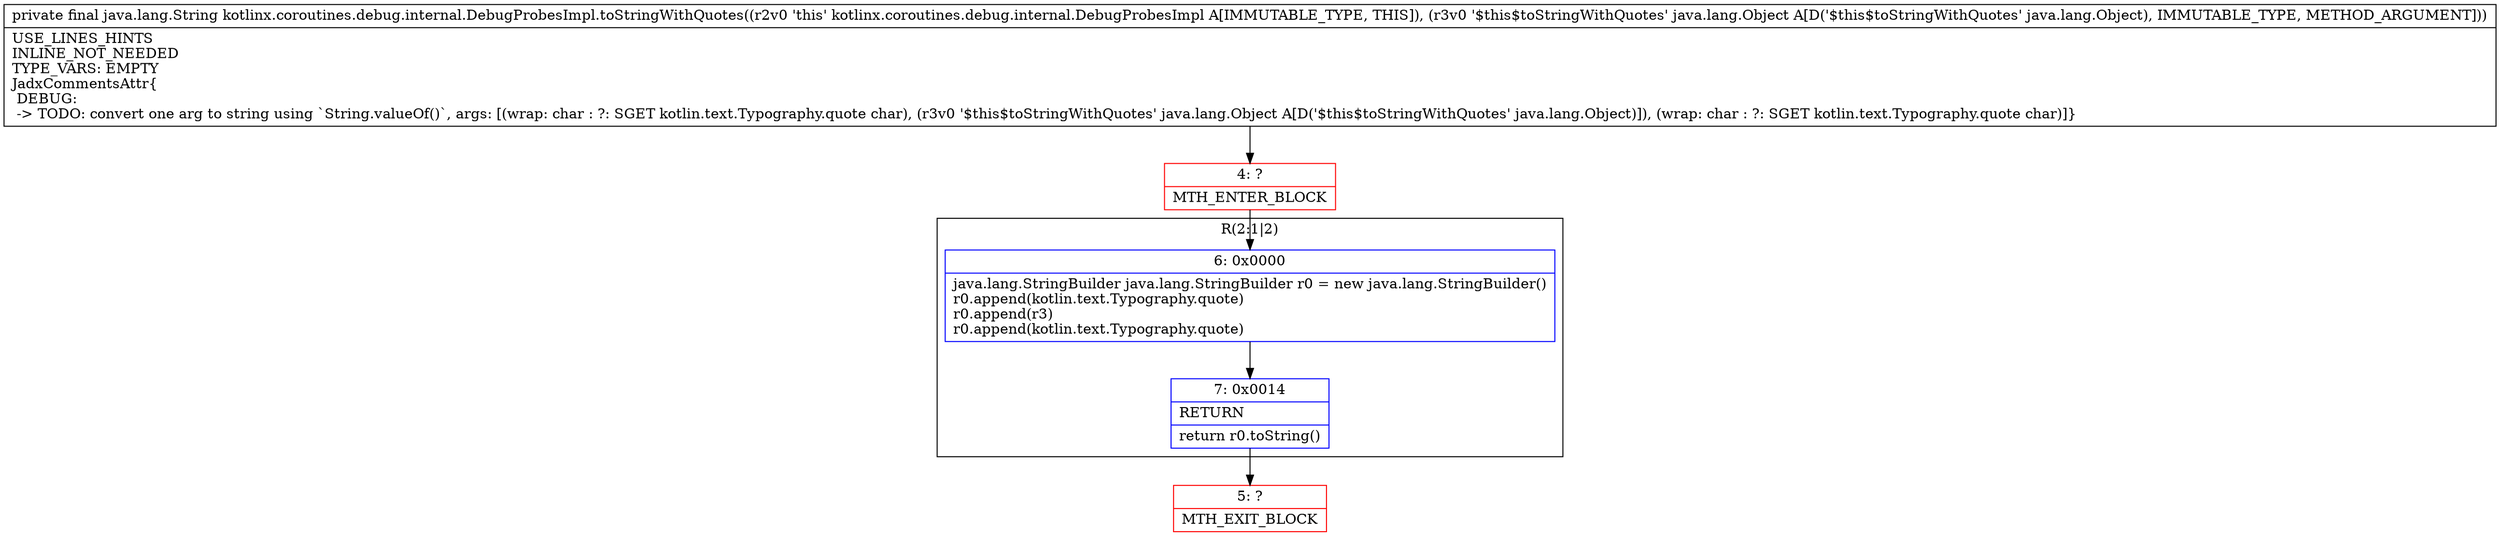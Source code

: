 digraph "CFG forkotlinx.coroutines.debug.internal.DebugProbesImpl.toStringWithQuotes(Ljava\/lang\/Object;)Ljava\/lang\/String;" {
subgraph cluster_Region_1239290232 {
label = "R(2:1|2)";
node [shape=record,color=blue];
Node_6 [shape=record,label="{6\:\ 0x0000|java.lang.StringBuilder java.lang.StringBuilder r0 = new java.lang.StringBuilder()\lr0.append(kotlin.text.Typography.quote)\lr0.append(r3)\lr0.append(kotlin.text.Typography.quote)\l}"];
Node_7 [shape=record,label="{7\:\ 0x0014|RETURN\l|return r0.toString()\l}"];
}
Node_4 [shape=record,color=red,label="{4\:\ ?|MTH_ENTER_BLOCK\l}"];
Node_5 [shape=record,color=red,label="{5\:\ ?|MTH_EXIT_BLOCK\l}"];
MethodNode[shape=record,label="{private final java.lang.String kotlinx.coroutines.debug.internal.DebugProbesImpl.toStringWithQuotes((r2v0 'this' kotlinx.coroutines.debug.internal.DebugProbesImpl A[IMMUTABLE_TYPE, THIS]), (r3v0 '$this$toStringWithQuotes' java.lang.Object A[D('$this$toStringWithQuotes' java.lang.Object), IMMUTABLE_TYPE, METHOD_ARGUMENT]))  | USE_LINES_HINTS\lINLINE_NOT_NEEDED\lTYPE_VARS: EMPTY\lJadxCommentsAttr\{\l DEBUG: \l \-\> TODO: convert one arg to string using `String.valueOf()`, args: [(wrap: char : ?: SGET   kotlin.text.Typography.quote char), (r3v0 '$this$toStringWithQuotes' java.lang.Object A[D('$this$toStringWithQuotes' java.lang.Object)]), (wrap: char : ?: SGET   kotlin.text.Typography.quote char)]\}\l}"];
MethodNode -> Node_4;Node_6 -> Node_7;
Node_7 -> Node_5;
Node_4 -> Node_6;
}

